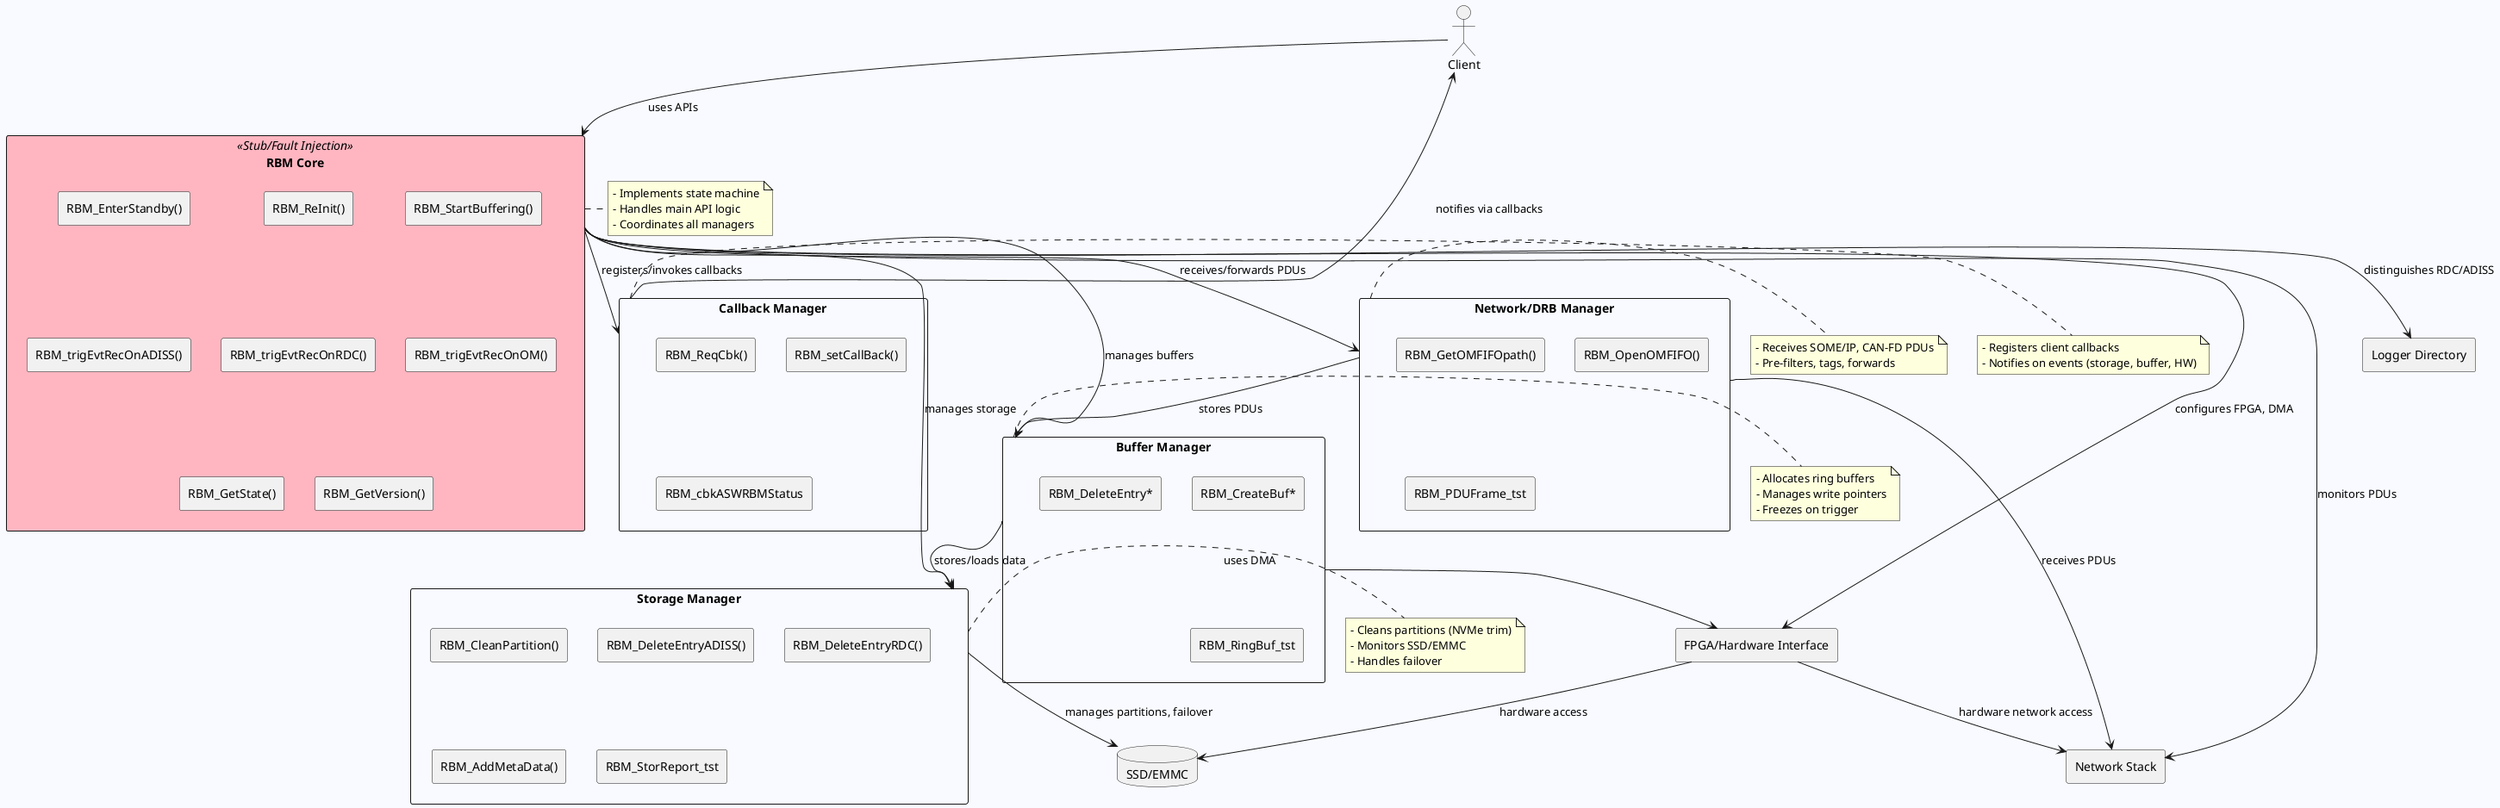 @startuml
' Global style for clarity
skinparam componentStyle rectangle
skinparam backgroundColor #f8faff
 
' External Client/Middleware
actor Client
 
' Main RBM Core Component
component "RBM Core" as RBM_Core <<Stub/Fault Injection>> #lightpink {
  [RBM_EnterStandby()]
  [RBM_ReInit()]
  [RBM_StartBuffering()]
  [RBM_trigEvtRecOnADISS()]
  [RBM_trigEvtRecOnRDC()]
  [RBM_trigEvtRecOnOM()]
  [RBM_GetState()]
  [RBM_GetVersion()]
}
 
' Buffer Manager
component "Buffer Manager" as BufferMgr {
  [RBM_CreateBuf*]
  [RBM_DeleteEntry*]
  [RBM_RingBuf_tst]
}
 
' Storage Manager
component "Storage Manager" as StorageMgr {
  [RBM_CleanPartition()]
  [RBM_DeleteEntryADISS()]
  [RBM_DeleteEntryRDC()]
  [RBM_AddMetaData()]
  [RBM_StorReport_tst]
}
 
' Callback Manager
component "Callback Manager" as CallbackMgr {
  [RBM_ReqCbk()]
  [RBM_setCallBack()]
  [RBM_cbkASWRBMStatus]
}
 
' Network/DRB Manager
component "Network/DRB Manager" as DRBMgr {
  [RBM_GetOMFIFOpath()]
  [RBM_OpenOMFIFO()]
  [RBM_PDUFrame_tst]
}
 
' Logger Directory
component "Logger Directory" as LoggerDir
 
' FPGA/Hardware Interface
component "FPGA/Hardware Interface" as HW_IF
 
' Storage Devices
database "SSD/EMMC" as Storage
 
' Network Stack
component "Network Stack" as NetStack
 
' Relationships
 
Client --> RBM_Core : uses APIs
RBM_Core --> BufferMgr : manages buffers
RBM_Core --> StorageMgr : manages storage
RBM_Core --> CallbackMgr : registers/invokes callbacks
RBM_Core --> DRBMgr : receives/forwards PDUs
RBM_Core --> LoggerDir : distinguishes RDC/ADISS
RBM_Core --> HW_IF : configures FPGA, DMA
RBM_Core --> NetStack : monitors PDUs
 
BufferMgr --> HW_IF : uses DMA
BufferMgr --> StorageMgr : stores/loads data
 
StorageMgr --> Storage : manages partitions, failover
 
CallbackMgr --> Client : notifies via callbacks
 
DRBMgr --> NetStack : receives PDUs
DRBMgr --> BufferMgr : stores PDUs
 
HW_IF --> Storage : hardware access
HW_IF --> NetStack : hardware network access
 
' Notes for clarity
note right of RBM_Core
  - Implements state machine
  - Handles main API logic
  - Coordinates all managers
end note
 
note right of CallbackMgr
  - Registers client callbacks
  - Notifies on events (storage, buffer, HW)
end note
 
note right of StorageMgr
  - Cleans partitions (NVMe trim)
  - Monitors SSD/EMMC
  - Handles failover
end note
 
note right of BufferMgr
  - Allocates ring buffers
  - Manages write pointers
  - Freezes on trigger
end note
 
note right of DRBMgr
  - Receives SOME/IP, CAN-FD PDUs
  - Pre-filters, tags, forwards
end note
@enduml